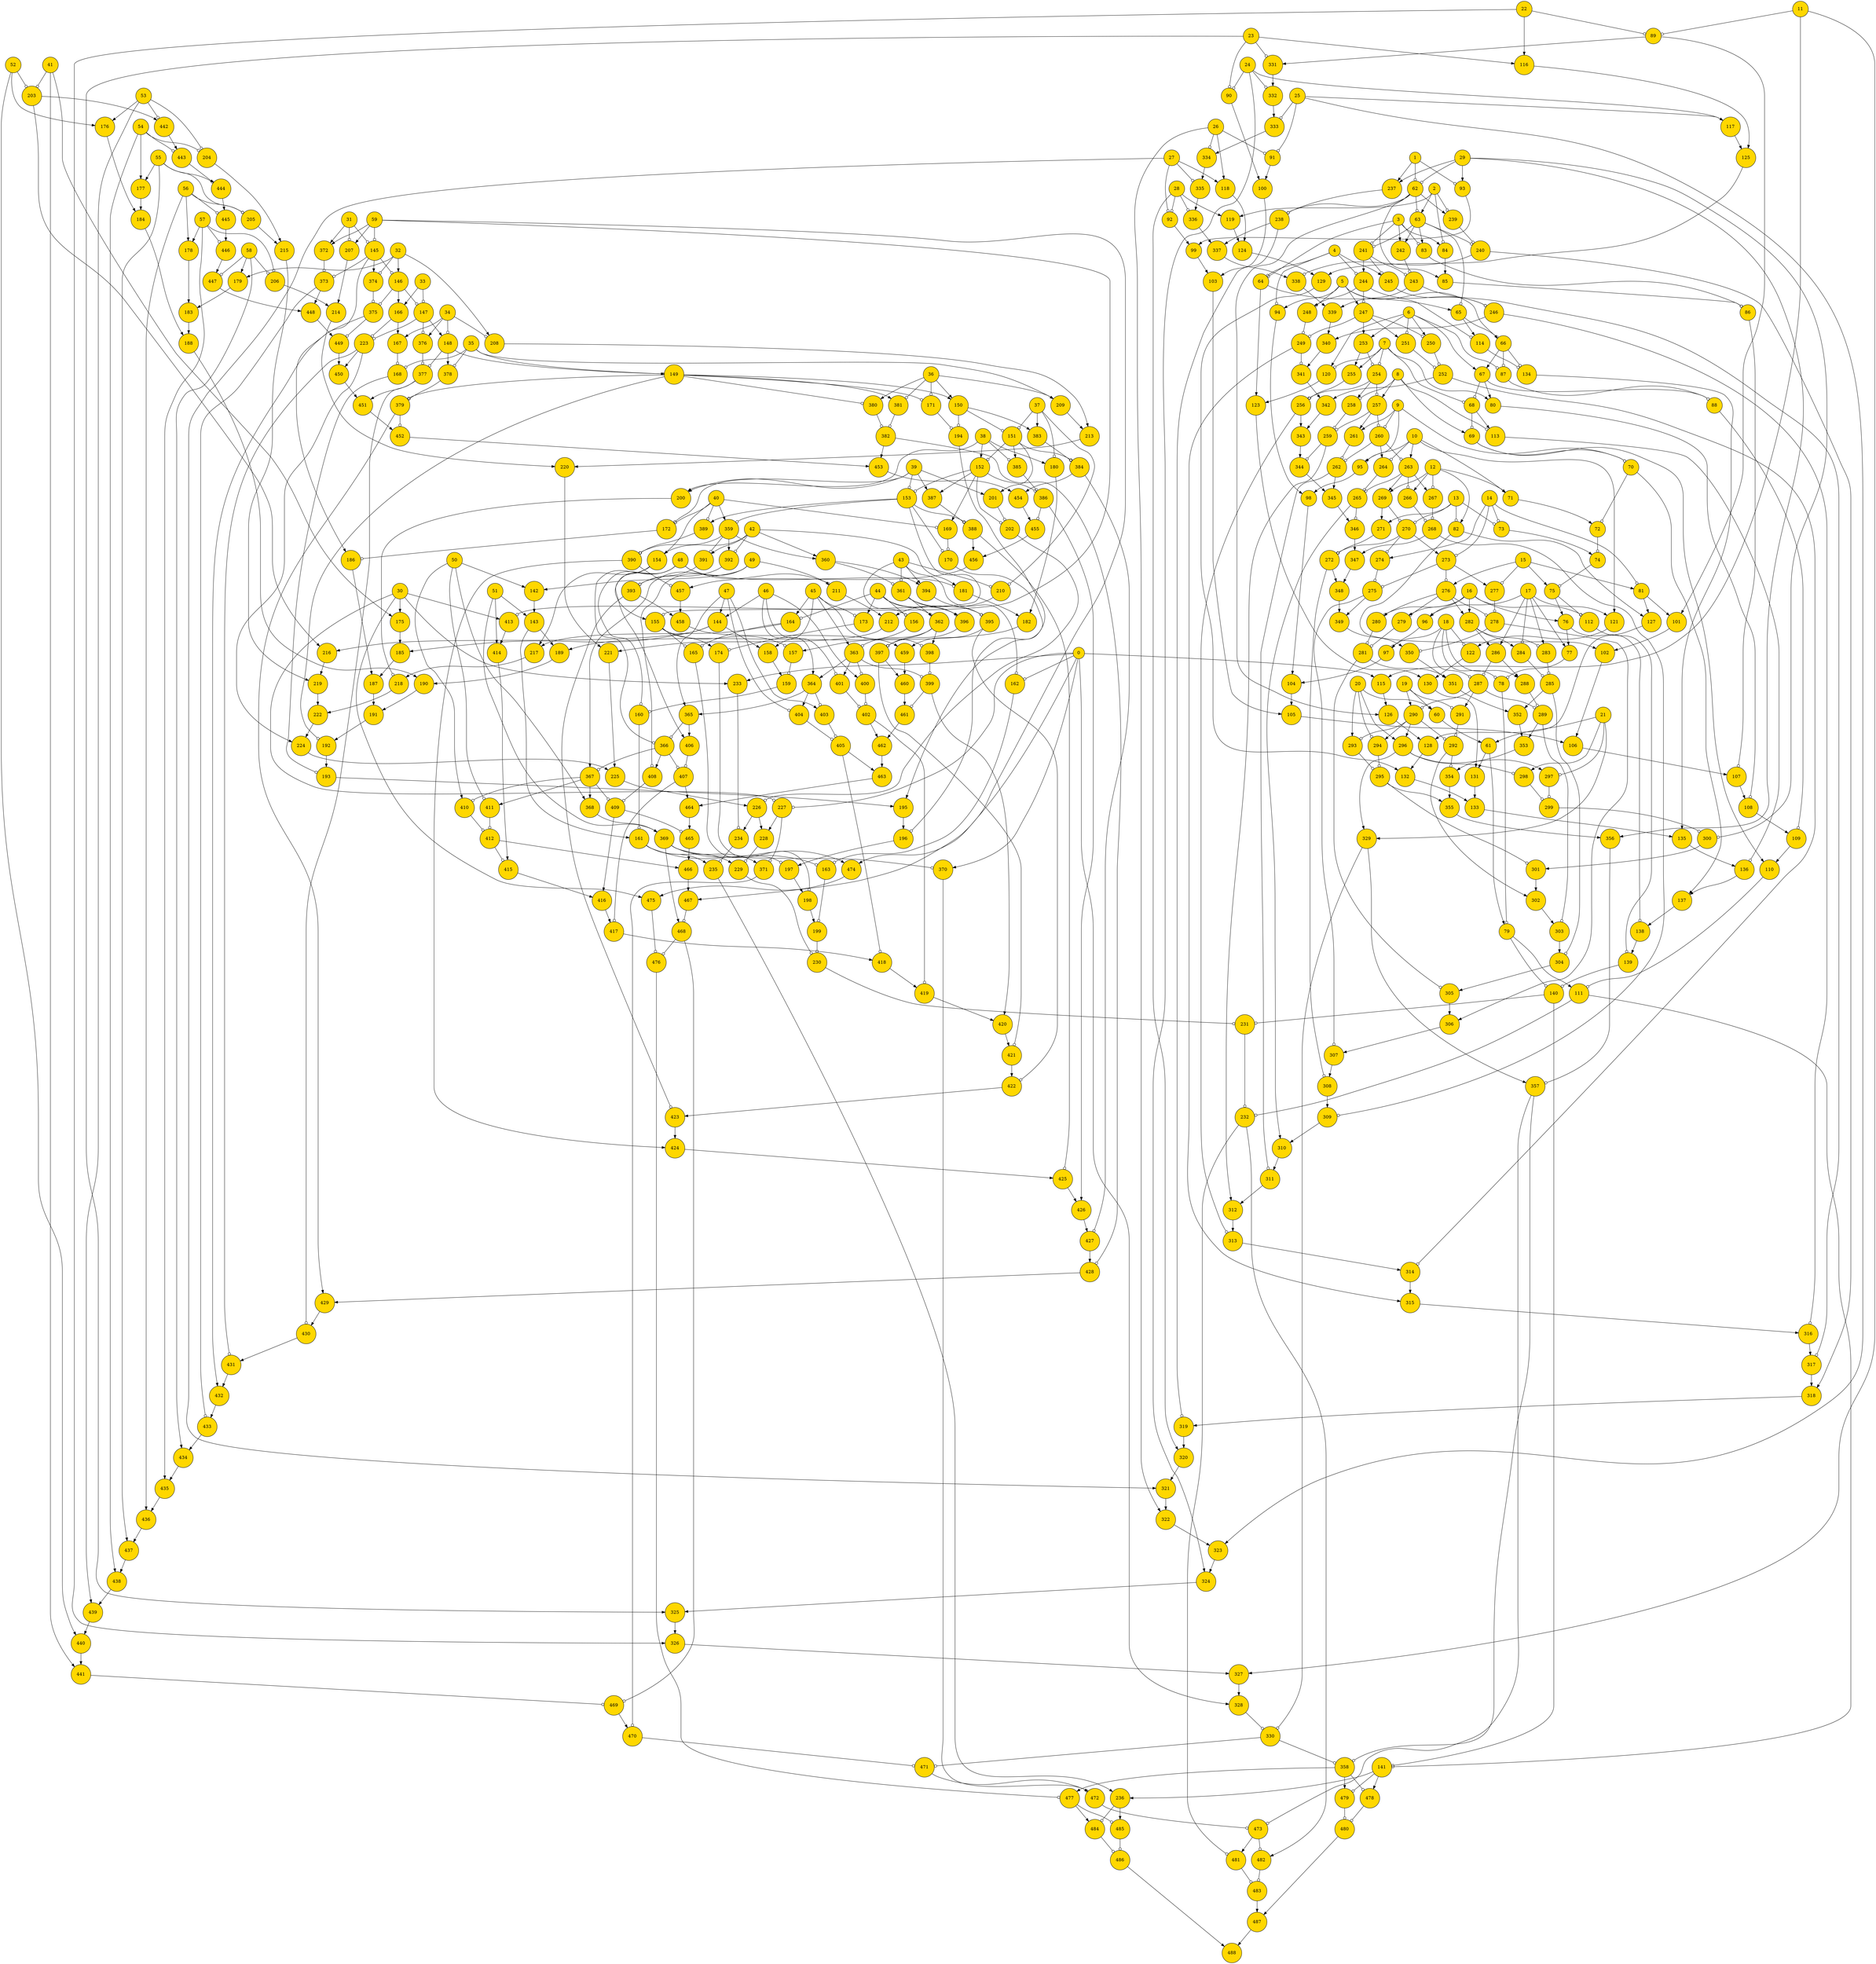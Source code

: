 digraph 0{
	0,1,2,3,4,5,6,7,8,9,10,11,12,13,14,15,16,17,18,19,20,21,22,23,24,25,26,27,28,29,30,31,32,33,34,35,36,37,38,39,40,41,42,43,44,45,46,47,48,49,50,51,52,53,54,55,56,57,58,59,60,61,62,63,64,65,66,67,68,69,70,71,72,73,74,75,76,77,78,79,80,81,82,83,84,85,86,87,88,89,90,91,92,93,94,95,96,97,98,99,100,101,102,103,104,105,106,107,108,109,110,111,112,113,114,115,116,117,118,119,120,121,122,123,124,125,126,127,128,129,130,131,132,133,134,135,136,137,138,139,140,141,142,143,144,145,146,147,148,149,150,151,152,153,154,155,156,157,158,159,160,161,162,163,164,165,166,167,168,169,170,171,172,173,174,175,176,177,178,179,180,181,182,183,184,185,186,187,188,189,190,191,192,193,194,195,196,197,198,199,200,201,202,203,204,205,206,207,208,209,210,211,212,213,214,215,216,217,218,219,220,221,222,223,224,225,226,227,228,229,230,231,232,233,234,235,236,237,238,239,240,241,242,243,244,245,246,247,248,249,250,251,252,253,254,255,256,257,258,259,260,261,262,263,264,265,266,267,268,269,270,271,272,273,274,275,276,277,278,279,280,281,282,283,284,285,286,287,288,289,290,291,292,293,294,295,296,297,298,299,300,301,302,303,304,305,306,307,308,309,310,311,312,313,314,315,316,317,318,319,320,321,322,323,324,325,326,327,328,329,330,331,332,333,334,335,336,337,338,339,340,341,342,343,344,345,346,347,348,349,350,351,352,353,354,355,356,357,358,359,360,361,362,363,364,365,366,367,368,369,370,371,372,373,374,375,376,377,378,379,380,381,382,383,384,385,386,387,388,389,390,391,392,393,394,395,396,397,398,399,400,401,402,403,404,405,406,407,408,409,410,411,412,413,414,415,416,417,418,419,420,421,422,423,424,425,426,427,428,429,430,431,432,433,434,435,436,437,438,439,440,441,442,443,444,445,446,447,448,449,450,451,452,453,454,455,456,457,458,459,460,461,462,463,464,465,466,467,468,469,470,471,472,473,474,475,476,477,478,479,480,481,482,483,484,485,486,487,488[shape=circle,style=filled,fillcolor=gold,height="0.3"];
20->60[];
19->60[];
60->61[];
21->61[];
29->62[arrowhead=odot];
1->62[arrowhead=odot];
62->63[arrowhead=odot];
2->63[];
4->64[arrowhead=odot];
3->64[arrowhead=odot];
64->65[];
63->65[arrowhead=odot];
65->66[arrowhead=odot];
5->66[];
66->67[];
6->67[];
67->68[arrowhead=odot];
7->68[arrowhead=odot];
68->69[arrowhead=odot];
8->69[];
69->70[arrowhead=odot];
9->70[arrowhead=odot];
12->71[];
10->71[];
71->72[];
70->72[arrowhead=odot];
14->73[arrowhead=odot];
13->73[arrowhead=odot];
73->74[];
72->74[arrowhead=odot];
74->75[arrowhead=odot];
15->75[];
75->76[];
16->76[];
76->77[];
17->77[];
77->78[arrowhead=odot];
18->78[arrowhead=odot];
78->79[arrowhead=odot];
61->79[];
67->80[];
7->80[];
15->81[];
14->81[arrowhead=odot];
13->82[arrowhead=odot];
12->82[];
63->83[];
3->83[arrowhead=odot];
3->84[];
2->84[arrowhead=odot];
84->85[];
62->85[];
85->86[arrowhead=odot];
83->86[arrowhead=odot];
66->87[arrowhead=odot];
6->87[arrowhead=odot];
87->88[arrowhead=odot];
67->88[arrowhead=odot];
22->89[arrowhead=odot];
11->89[arrowhead=odot];
24->90[arrowhead=odot];
23->90[arrowhead=odot];
26->91[arrowhead=odot];
25->91[arrowhead=odot];
28->92[arrowhead=odot];
27->92[arrowhead=odot];
29->93[];
1->93[arrowhead=odot];
5->94[];
4->94[arrowhead=odot];
10->95[];
9->95[arrowhead=odot];
17->96[];
16->96[];
96->97[];
18->97[arrowhead=odot];
95->98[];
94->98[];
93->99[];
92->99[];
91->100[];
90->100[];
89->101[];
81->101[];
101->102[];
82->102[];
100->103[];
99->103[];
98->104[];
97->104[];
104->105[];
103->105[];
105->106[];
102->106[];
106->107[];
86->107[arrowhead=odot];
107->108[];
80->108[arrowhead=odot];
108->109[];
88->109[arrowhead=odot];
109->110[];
69->110[];
110->111[arrowhead=odot];
79->111[];
75->112[arrowhead=odot];
16->112[arrowhead=odot];
68->113[];
8->113[arrowhead=odot];
65->114[];
5->114[arrowhead=odot];
11->115[];
0->115[];
23->116[];
22->116[];
25->117[];
24->117[];
27->118[];
26->118[];
28->119[];
2->119[];
7->120[arrowhead=odot];
6->120[];
17->121[];
10->121[];
121->122[];
18->122[arrowhead=odot];
120->123[];
64->123[];
119->124[];
118->124[];
117->125[];
116->125[];
115->126[];
62->126[];
82->127[];
81->127[];
127->128[];
126->128[];
125->129[];
124->129[];
123->130[];
122->130[];
130->131[];
61->131[];
129->132[];
128->132[];
132->133[];
131->133[];
114->134[arrowhead=odot];
66->134[arrowhead=odot];
134->135[];
133->135[];
135->136[];
113->136[arrowhead=odot];
136->137[];
70->137[];
137->138[];
76->138[arrowhead=odot];
138->139[];
112->139[arrowhead=odot];
139->140[arrowhead=odot];
79->140[arrowhead=odot];
140->141[arrowhead=odot];
111->141[arrowhead=odot];
50->142[];
49->142[];
142->143[];
51->143[];
47->144[];
46->144[];
59->145[arrowhead=odot];
31->145[arrowhead=odot];
145->146[arrowhead=odot];
32->146[];
146->147[arrowhead=odot];
33->147[arrowhead=odot];
147->148[];
34->148[arrowhead=odot];
148->149[arrowhead=odot];
35->149[];
149->150[];
36->150[];
150->151[arrowhead=odot];
37->151[arrowhead=odot];
151->152[arrowhead=odot];
38->152[];
152->153[arrowhead=odot];
39->153[arrowhead=odot];
42->154[];
40->154[];
154->155[];
153->155[arrowhead=odot];
44->156[arrowhead=odot];
43->156[arrowhead=odot];
156->157[];
155->157[arrowhead=odot];
144->158[];
45->158[];
158->159[];
157->159[arrowhead=odot];
159->160[arrowhead=odot];
48->160[arrowhead=odot];
160->161[arrowhead=odot];
143->161[];
43->162[arrowhead=odot];
0->162[arrowhead=odot];
162->163[arrowhead=odot];
161->163[arrowhead=odot];
45->164[];
44->164[arrowhead=odot];
164->165[arrowhead=odot];
155->165[arrowhead=odot];
146->166[];
33->166[];
166->167[];
34->167[];
167->168[arrowhead=odot];
35->168[arrowhead=odot];
152->169[];
40->169[arrowhead=odot];
169->170[arrowhead=odot];
153->170[arrowhead=odot];
149->171[arrowhead=odot];
36->171[arrowhead=odot];
40->172[arrowhead=odot];
39->172[arrowhead=odot];
45->173[arrowhead=odot];
44->173[];
173->174[arrowhead=odot];
155->174[];
41->175[];
30->175[];
53->176[];
52->176[];
55->177[];
54->177[];
57->178[];
56->178[];
58->179[];
32->179[];
38->180[];
37->180[arrowhead=odot];
48->181[arrowhead=odot];
42->181[];
181->182[];
180->182[];
179->183[];
178->183[];
177->184[];
176->184[];
175->185[];
144->185[];
172->186[arrowhead=odot];
145->186[];
186->187[];
185->187[];
184->188[];
183->188[];
182->189[];
143->189[];
189->190[];
188->190[];
190->191[];
187->191[];
191->192[];
149->192[arrowhead=odot];
192->193[];
168->193[arrowhead=odot];
171->194[arrowhead=odot];
150->194[arrowhead=odot];
194->195[];
193->195[];
195->196[];
170->196[arrowhead=odot];
196->197[];
165->197[arrowhead=odot];
197->198[];
174->198[arrowhead=odot];
198->199[];
163->199[arrowhead=odot];
39->200[];
38->200[];
151->201[];
39->201[];
201->202[arrowhead=odot];
152->202[arrowhead=odot];
52->203[arrowhead=odot];
41->203[arrowhead=odot];
54->204[arrowhead=odot];
53->204[arrowhead=odot];
56->205[arrowhead=odot];
55->205[arrowhead=odot];
58->206[arrowhead=odot];
57->206[arrowhead=odot];
59->207[];
31->207[arrowhead=odot];
34->208[arrowhead=odot];
32->208[];
36->209[];
35->209[];
43->210[arrowhead=odot];
37->210[arrowhead=odot];
49->211[];
48->211[arrowhead=odot];
211->212[];
210->212[];
209->213[];
208->213[];
207->214[];
206->214[];
205->215[];
204->215[];
203->216[];
144->216[];
164->217[];
154->217[];
217->218[];
200->218[arrowhead=odot];
216->219[];
215->219[];
214->220[];
213->220[];
220->221[];
212->221[];
219->222[];
218->222[];
166->223[arrowhead=odot];
147->223[arrowhead=odot];
223->224[];
222->224[];
224->225[];
221->225[];
225->226[];
202->226[arrowhead=odot];
30->227[arrowhead=odot];
0->227[arrowhead=odot];
227->228[];
226->228[];
228->229[arrowhead=odot];
161->229[];
229->230[arrowhead=odot];
199->230[arrowhead=odot];
230->231[arrowhead=odot];
140->231[arrowhead=odot];
231->232[arrowhead=odot];
111->232[arrowhead=odot];
30->233[];
0->233[];
233->234[arrowhead=odot];
226->234[];
234->235[arrowhead=odot];
161->235[];
235->236[];
141->236[];
29->237[];
1->237[];
237->238[arrowhead=odot];
62->238[arrowhead=odot];
62->239[];
2->239[arrowhead=odot];
239->240[arrowhead=odot];
63->240[arrowhead=odot];
63->241[arrowhead=odot];
3->241[arrowhead=odot];
63->242[];
3->242[];
242->243[arrowhead=odot];
241->243[arrowhead=odot];
241->244[];
4->244[arrowhead=odot];
241->245[arrowhead=odot];
4->245[];
245->246[arrowhead=odot];
244->246[arrowhead=odot];
244->247[arrowhead=odot];
5->247[];
244->248[];
5->248[arrowhead=odot];
248->249[arrowhead=odot];
247->249[arrowhead=odot];
247->250[arrowhead=odot];
6->250[];
247->251[];
6->251[arrowhead=odot];
251->252[arrowhead=odot];
250->252[arrowhead=odot];
247->253[];
6->253[];
253->254[arrowhead=odot];
7->254[arrowhead=odot];
253->255[];
7->255[];
255->256[arrowhead=odot];
254->256[arrowhead=odot];
254->257[arrowhead=odot];
8->257[];
254->258[];
8->258[arrowhead=odot];
258->259[arrowhead=odot];
257->259[arrowhead=odot];
257->260[arrowhead=odot];
9->260[arrowhead=odot];
257->261[];
9->261[];
261->262[arrowhead=odot];
260->262[arrowhead=odot];
260->263[arrowhead=odot];
10->263[];
260->264[];
10->264[arrowhead=odot];
264->265[arrowhead=odot];
263->265[arrowhead=odot];
263->266[arrowhead=odot];
12->266[];
263->267[];
12->267[arrowhead=odot];
267->268[arrowhead=odot];
266->268[arrowhead=odot];
263->269[];
12->269[];
269->270[arrowhead=odot];
13->270[arrowhead=odot];
269->271[];
13->271[];
271->272[arrowhead=odot];
270->272[arrowhead=odot];
270->273[];
14->273[arrowhead=odot];
270->274[arrowhead=odot];
14->274[];
274->275[arrowhead=odot];
273->275[arrowhead=odot];
273->276[arrowhead=odot];
15->276[];
273->277[];
15->277[arrowhead=odot];
277->278[arrowhead=odot];
276->278[arrowhead=odot];
276->279[arrowhead=odot];
16->279[];
276->280[];
16->280[arrowhead=odot];
280->281[arrowhead=odot];
279->281[arrowhead=odot];
276->282[];
16->282[];
282->283[arrowhead=odot];
17->283[];
282->284[];
17->284[arrowhead=odot];
284->285[arrowhead=odot];
283->285[arrowhead=odot];
282->286[];
17->286[];
286->287[arrowhead=odot];
18->287[arrowhead=odot];
286->288[];
18->288[];
288->289[arrowhead=odot];
287->289[arrowhead=odot];
287->290[arrowhead=odot];
19->290[];
287->291[];
19->291[arrowhead=odot];
291->292[arrowhead=odot];
290->292[arrowhead=odot];
290->293[arrowhead=odot];
20->293[];
290->294[];
20->294[arrowhead=odot];
294->295[arrowhead=odot];
293->295[arrowhead=odot];
290->296[];
20->296[];
296->297[];
21->297[arrowhead=odot];
296->298[arrowhead=odot];
21->298[];
298->299[arrowhead=odot];
297->299[arrowhead=odot];
299->300[arrowhead=odot];
29->300[arrowhead=odot];
300->301[];
295->301[arrowhead=odot];
301->302[];
292->302[];
302->303[];
289->303[arrowhead=odot];
303->304[];
285->304[arrowhead=odot];
304->305[];
281->305[arrowhead=odot];
305->306[];
278->306[];
306->307[];
275->307[arrowhead=odot];
307->308[];
272->308[arrowhead=odot];
308->309[];
268->309[arrowhead=odot];
309->310[];
265->310[];
310->311[];
262->311[arrowhead=odot];
311->312[];
259->312[];
312->313[];
256->313[arrowhead=odot];
313->314[];
252->314[arrowhead=odot];
314->315[];
249->315[];
315->316[];
246->316[arrowhead=odot];
316->317[];
243->317[arrowhead=odot];
317->318[];
240->318[];
318->319[];
238->319[arrowhead=odot];
319->320[];
28->320[];
320->321[];
27->321[];
321->322[];
26->322[];
322->323[];
25->323[];
323->324[];
24->324[];
324->325[];
23->325[];
325->326[];
22->326[];
326->327[];
11->327[];
327->328[];
0->328[];
296->329[];
21->329[];
329->330[arrowhead=odot];
328->330[arrowhead=odot];
89->331[];
23->331[arrowhead=odot];
331->332[];
24->332[arrowhead=odot];
332->333[];
25->333[arrowhead=odot];
333->334[];
26->334[arrowhead=odot];
334->335[];
27->335[arrowhead=odot];
335->336[];
28->336[arrowhead=odot];
336->337[];
238->337[];
337->338[];
240->338[arrowhead=odot];
338->339[];
243->339[];
339->340[];
246->340[];
340->341[];
249->341[arrowhead=odot];
341->342[];
252->342[];
342->343[];
256->343[];
343->344[];
259->344[arrowhead=odot];
344->345[];
262->345[];
345->346[];
265->346[arrowhead=odot];
346->347[];
268->347[];
347->348[];
272->348[];
348->349[];
275->349[];
349->350[];
278->350[arrowhead=odot];
350->351[];
281->351[];
351->352[];
285->352[];
352->353[];
289->353[];
353->354[];
292->354[arrowhead=odot];
354->355[];
295->355[];
355->356[];
29->356[];
356->357[arrowhead=odot];
329->357[];
357->358[arrowhead=odot];
330->358[arrowhead=odot];
153->359[arrowhead=odot];
40->359[];
359->360[];
42->360[];
360->361[arrowhead=odot];
43->361[arrowhead=odot];
361->362[];
44->362[arrowhead=odot];
362->363[arrowhead=odot];
45->363[];
363->364[];
46->364[];
364->365[];
47->365[];
365->366[arrowhead=odot];
48->366[arrowhead=odot];
366->367[arrowhead=odot];
49->367[];
367->368[];
50->368[];
368->369[];
51->369[];
369->370[arrowhead=odot];
0->370[];
369->371[];
227->371[arrowhead=odot];
59->372[];
31->372[];
372->373[arrowhead=odot];
145->373[arrowhead=odot];
145->374[];
32->374[arrowhead=odot];
374->375[arrowhead=odot];
146->375[arrowhead=odot];
147->376[arrowhead=odot];
34->376[];
376->377[arrowhead=odot];
148->377[arrowhead=odot];
148->378[];
35->378[arrowhead=odot];
378->379[arrowhead=odot];
149->379[arrowhead=odot];
149->380[arrowhead=odot];
36->380[];
149->381[];
36->381[arrowhead=odot];
381->382[arrowhead=odot];
380->382[arrowhead=odot];
150->383[];
37->383[];
383->384[arrowhead=odot];
151->384[arrowhead=odot];
151->385[];
38->385[arrowhead=odot];
385->386[arrowhead=odot];
152->386[arrowhead=odot];
152->387[];
39->387[];
387->388[arrowhead=odot];
153->388[arrowhead=odot];
153->389[];
40->389[arrowhead=odot];
389->390[arrowhead=odot];
359->390[arrowhead=odot];
359->391[arrowhead=odot];
42->391[];
359->392[];
42->392[arrowhead=odot];
392->393[arrowhead=odot];
391->393[arrowhead=odot];
360->394[];
43->394[];
394->395[arrowhead=odot];
361->395[arrowhead=odot];
361->396[arrowhead=odot];
44->396[];
396->397[arrowhead=odot];
362->397[arrowhead=odot];
362->398[];
45->398[arrowhead=odot];
398->399[arrowhead=odot];
363->399[arrowhead=odot];
363->400[arrowhead=odot];
46->400[];
363->401[];
46->401[arrowhead=odot];
401->402[arrowhead=odot];
400->402[arrowhead=odot];
364->403[arrowhead=odot];
47->403[];
364->404[];
47->404[arrowhead=odot];
404->405[arrowhead=odot];
403->405[arrowhead=odot];
365->406[];
48->406[];
406->407[arrowhead=odot];
366->407[arrowhead=odot];
366->408[];
49->408[arrowhead=odot];
408->409[arrowhead=odot];
367->409[arrowhead=odot];
367->410[arrowhead=odot];
50->410[];
367->411[];
50->411[arrowhead=odot];
411->412[arrowhead=odot];
410->412[arrowhead=odot];
59->413[arrowhead=odot];
30->413[];
413->414[];
51->414[];
414->415[];
412->415[arrowhead=odot];
415->416[];
409->416[];
416->417[];
407->417[arrowhead=odot];
417->418[];
405->418[arrowhead=odot];
418->419[];
402->419[arrowhead=odot];
419->420[];
399->420[];
420->421[];
397->421[arrowhead=odot];
421->422[];
395->422[arrowhead=odot];
422->423[];
393->423[arrowhead=odot];
423->424[];
390->424[];
424->425[];
388->425[arrowhead=odot];
425->426[];
386->426[];
426->427[];
384->427[arrowhead=odot];
427->428[];
382->428[arrowhead=odot];
428->429[];
379->429[];
429->430[];
377->430[arrowhead=odot];
430->431[];
223->431[arrowhead=odot];
431->432[];
375->432[];
432->433[];
373->433[arrowhead=odot];
433->434[];
58->434[];
434->435[];
57->435[];
435->436[];
56->436[];
436->437[];
55->437[];
437->438[];
54->438[];
438->439[];
53->439[];
439->440[];
52->440[];
440->441[];
41->441[];
203->442[];
53->442[arrowhead=odot];
442->443[];
54->443[arrowhead=odot];
443->444[];
55->444[arrowhead=odot];
444->445[];
56->445[arrowhead=odot];
445->446[];
57->446[arrowhead=odot];
446->447[];
58->447[arrowhead=odot];
447->448[];
373->448[];
448->449[];
375->449[arrowhead=odot];
449->450[];
223->450[];
450->451[];
377->451[];
451->452[];
379->452[arrowhead=odot];
452->453[];
382->453[];
453->454[];
384->454[];
454->455[];
386->455[arrowhead=odot];
455->456[];
388->456[];
456->457[];
390->457[arrowhead=odot];
457->458[];
393->458[];
458->459[];
395->459[];
459->460[];
397->460[];
460->461[];
399->461[arrowhead=odot];
461->462[];
402->462[];
462->463[];
405->463[];
463->464[];
407->464[];
464->465[];
409->465[arrowhead=odot];
465->466[];
412->466[];
466->467[];
59->467[];
467->468[arrowhead=odot];
369->468[];
468->469[arrowhead=odot];
441->469[arrowhead=odot];
469->470[];
371->470[arrowhead=odot];
470->471[arrowhead=odot];
330->471[arrowhead=odot];
471->472[];
370->472[arrowhead=odot];
472->473[arrowhead=odot];
357->473[arrowhead=odot];
369->474[];
0->474[];
474->475[];
30->475[];
475->476[arrowhead=odot];
468->476[arrowhead=odot];
476->477[arrowhead=odot];
358->477[];
358->478[arrowhead=odot];
141->478[];
358->479[];
141->479[arrowhead=odot];
479->480[arrowhead=odot];
478->480[arrowhead=odot];
473->481[];
232->481[arrowhead=odot];
473->482[arrowhead=odot];
232->482[];
482->483[arrowhead=odot];
481->483[arrowhead=odot];
477->484[];
236->484[arrowhead=odot];
477->485[arrowhead=odot];
236->485[];
485->486[arrowhead=odot];
484->486[arrowhead=odot];
483->487[];
480->487[];
487->488[];
486->488[];
}

